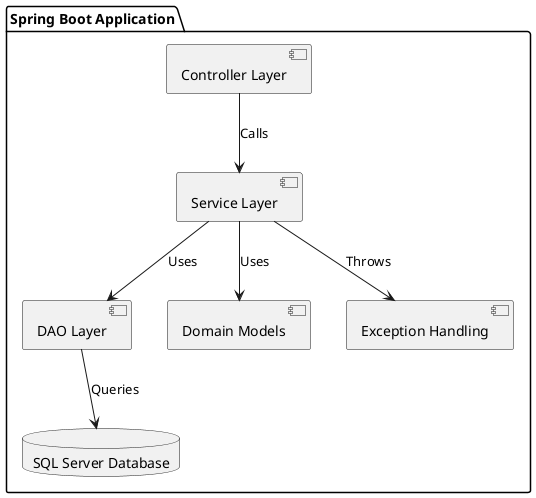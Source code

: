 @startuml

package "Spring Boot Application" {
    component "Controller Layer" as Controllers
    component "Service Layer" as Services
    component "DAO Layer" as DAOs
    component "Domain Models" as Domains
    component "Exception Handling" as Exceptions

    database "SQL Server Database" as Database

    Controllers --> Services : Calls
    Services --> DAOs : Uses
    DAOs --> Database : Queries
    Services --> Domains : Uses
    Services --> Exceptions : Throws
}

@enduml